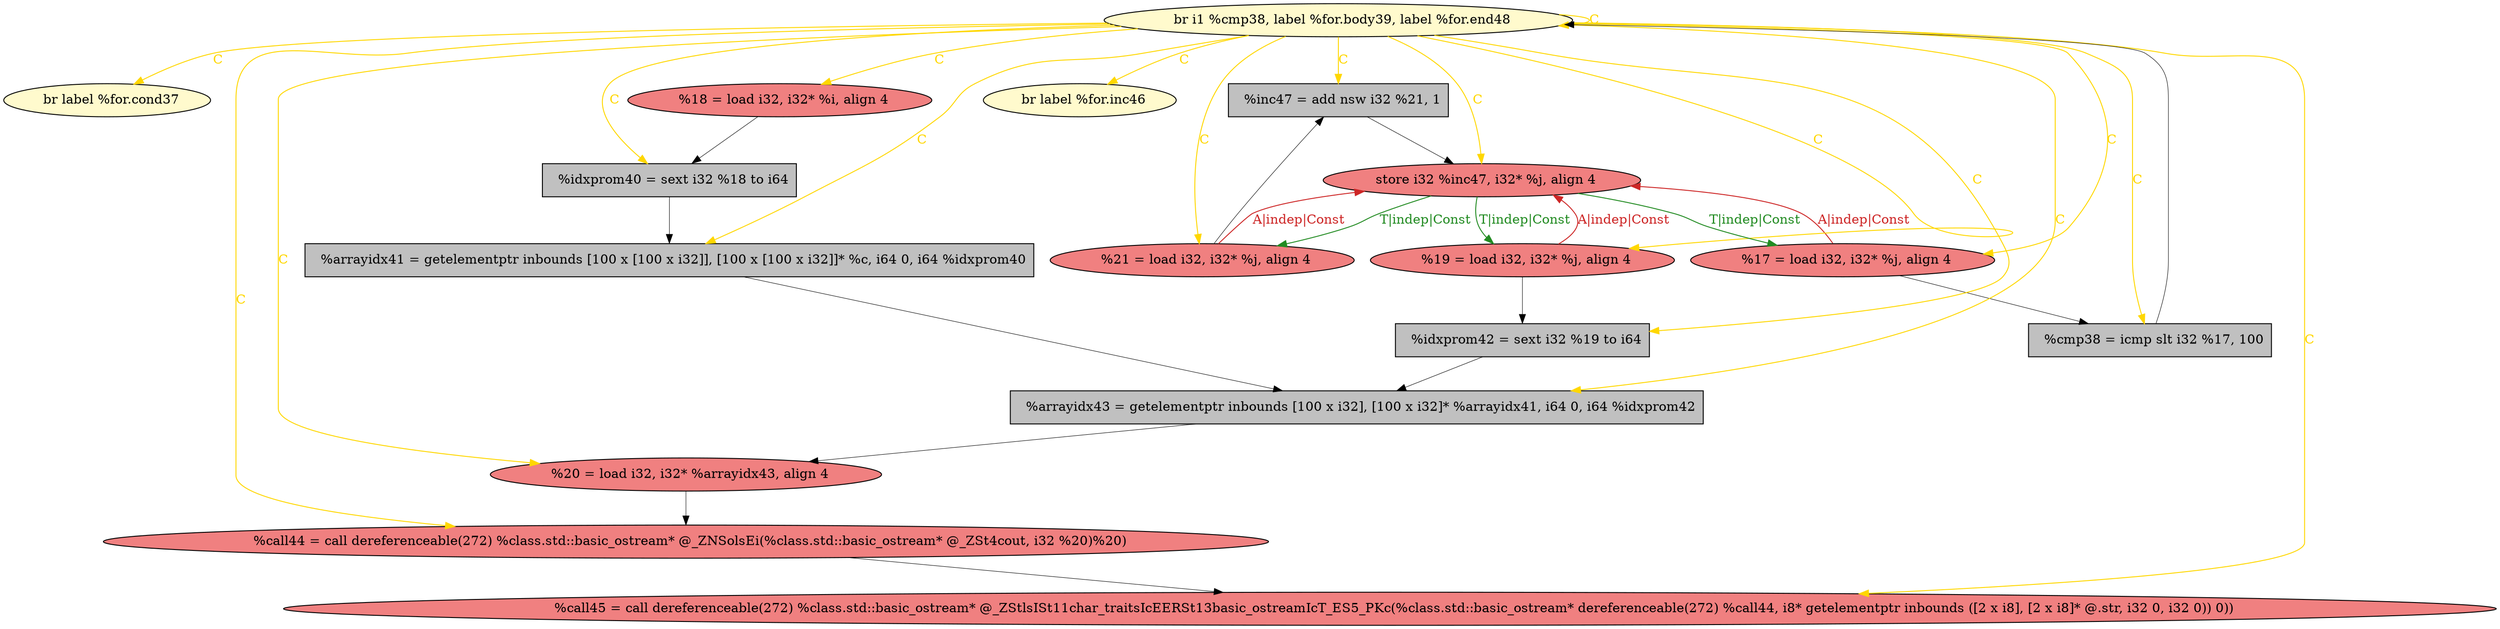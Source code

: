 
digraph G {


node1250 [fillcolor=lemonchiffon,label="  br label %for.cond37",shape=ellipse,style=filled ]
node1259 [fillcolor=grey,label="  %inc47 = add nsw i32 %21, 1",shape=rectangle,style=filled ]
node1249 [fillcolor=grey,label="  %idxprom40 = sext i32 %18 to i64",shape=rectangle,style=filled ]
node1245 [fillcolor=lightcoral,label="  %21 = load i32, i32* %j, align 4",shape=ellipse,style=filled ]
node1247 [fillcolor=lightcoral,label="  %19 = load i32, i32* %j, align 4",shape=ellipse,style=filled ]
node1248 [fillcolor=lightcoral,label="  %18 = load i32, i32* %i, align 4",shape=ellipse,style=filled ]
node1261 [fillcolor=lemonchiffon,label="  br label %for.inc46",shape=ellipse,style=filled ]
node1254 [fillcolor=lightcoral,label="  %20 = load i32, i32* %arrayidx43, align 4",shape=ellipse,style=filled ]
node1257 [fillcolor=lightcoral,label="  %17 = load i32, i32* %j, align 4",shape=ellipse,style=filled ]
node1252 [fillcolor=grey,label="  %arrayidx43 = getelementptr inbounds [100 x i32], [100 x i32]* %arrayidx41, i64 0, i64 %idxprom42",shape=rectangle,style=filled ]
node1246 [fillcolor=lemonchiffon,label="  br i1 %cmp38, label %for.body39, label %for.end48",shape=ellipse,style=filled ]
node1258 [fillcolor=lightcoral,label="  %call44 = call dereferenceable(272) %class.std::basic_ostream* @_ZNSolsEi(%class.std::basic_ostream* @_ZSt4cout, i32 %20)%20)",shape=ellipse,style=filled ]
node1253 [fillcolor=grey,label="  %cmp38 = icmp slt i32 %17, 100",shape=rectangle,style=filled ]
node1255 [fillcolor=grey,label="  %idxprom42 = sext i32 %19 to i64",shape=rectangle,style=filled ]
node1256 [fillcolor=lightcoral,label="  store i32 %inc47, i32* %j, align 4",shape=ellipse,style=filled ]
node1251 [fillcolor=grey,label="  %arrayidx41 = getelementptr inbounds [100 x [100 x i32]], [100 x [100 x i32]]* %c, i64 0, i64 %idxprom40",shape=rectangle,style=filled ]
node1260 [fillcolor=lightcoral,label="  %call45 = call dereferenceable(272) %class.std::basic_ostream* @_ZStlsISt11char_traitsIcEERSt13basic_ostreamIcT_ES5_PKc(%class.std::basic_ostream* dereferenceable(272) %call44, i8* getelementptr inbounds ([2 x i8], [2 x i8]* @.str, i32 0, i32 0)) 0))",shape=ellipse,style=filled ]

node1251->node1252 [style=solid,color=black,label="",penwidth=0.5,fontcolor=black ]
node1254->node1258 [style=solid,color=black,label="",penwidth=0.5,fontcolor=black ]
node1256->node1245 [style=solid,color=forestgreen,label="T|indep|Const",penwidth=1.0,fontcolor=forestgreen ]
node1246->node1247 [style=solid,color=gold,label="C",penwidth=1.0,fontcolor=gold ]
node1252->node1254 [style=solid,color=black,label="",penwidth=0.5,fontcolor=black ]
node1245->node1259 [style=solid,color=black,label="",penwidth=0.5,fontcolor=black ]
node1246->node1246 [style=solid,color=gold,label="C",penwidth=1.0,fontcolor=gold ]
node1258->node1260 [style=solid,color=black,label="",penwidth=0.5,fontcolor=black ]
node1249->node1251 [style=solid,color=black,label="",penwidth=0.5,fontcolor=black ]
node1257->node1253 [style=solid,color=black,label="",penwidth=0.5,fontcolor=black ]
node1246->node1249 [style=solid,color=gold,label="C",penwidth=1.0,fontcolor=gold ]
node1246->node1256 [style=solid,color=gold,label="C",penwidth=1.0,fontcolor=gold ]
node1253->node1246 [style=solid,color=black,label="",penwidth=0.5,fontcolor=black ]
node1246->node1255 [style=solid,color=gold,label="C",penwidth=1.0,fontcolor=gold ]
node1246->node1248 [style=solid,color=gold,label="C",penwidth=1.0,fontcolor=gold ]
node1255->node1252 [style=solid,color=black,label="",penwidth=0.5,fontcolor=black ]
node1246->node1251 [style=solid,color=gold,label="C",penwidth=1.0,fontcolor=gold ]
node1246->node1254 [style=solid,color=gold,label="C",penwidth=1.0,fontcolor=gold ]
node1246->node1250 [style=solid,color=gold,label="C",penwidth=1.0,fontcolor=gold ]
node1247->node1255 [style=solid,color=black,label="",penwidth=0.5,fontcolor=black ]
node1246->node1260 [style=solid,color=gold,label="C",penwidth=1.0,fontcolor=gold ]
node1245->node1256 [style=solid,color=firebrick3,label="A|indep|Const",penwidth=1.0,fontcolor=firebrick3 ]
node1246->node1253 [style=solid,color=gold,label="C",penwidth=1.0,fontcolor=gold ]
node1246->node1261 [style=solid,color=gold,label="C",penwidth=1.0,fontcolor=gold ]
node1246->node1259 [style=solid,color=gold,label="C",penwidth=1.0,fontcolor=gold ]
node1246->node1245 [style=solid,color=gold,label="C",penwidth=1.0,fontcolor=gold ]
node1246->node1258 [style=solid,color=gold,label="C",penwidth=1.0,fontcolor=gold ]
node1256->node1257 [style=solid,color=forestgreen,label="T|indep|Const",penwidth=1.0,fontcolor=forestgreen ]
node1247->node1256 [style=solid,color=firebrick3,label="A|indep|Const",penwidth=1.0,fontcolor=firebrick3 ]
node1257->node1256 [style=solid,color=firebrick3,label="A|indep|Const",penwidth=1.0,fontcolor=firebrick3 ]
node1246->node1257 [style=solid,color=gold,label="C",penwidth=1.0,fontcolor=gold ]
node1248->node1249 [style=solid,color=black,label="",penwidth=0.5,fontcolor=black ]
node1256->node1247 [style=solid,color=forestgreen,label="T|indep|Const",penwidth=1.0,fontcolor=forestgreen ]
node1259->node1256 [style=solid,color=black,label="",penwidth=0.5,fontcolor=black ]
node1246->node1252 [style=solid,color=gold,label="C",penwidth=1.0,fontcolor=gold ]


}
